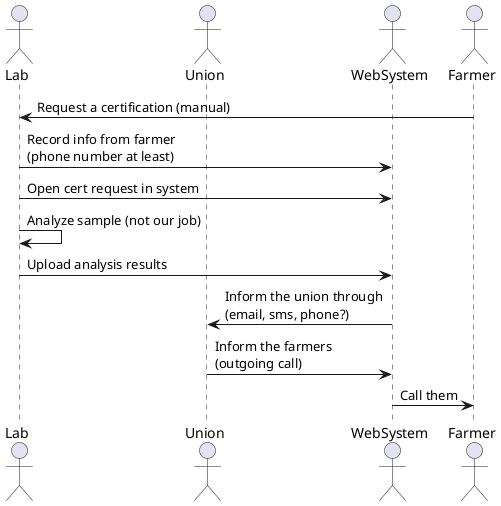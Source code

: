 @startuml "Lab union farmer sequence"

actor Lab
actor Union
actor WebSystem as ws
actor Farmer

Farmer -> Lab : Request a certification (manual)
Lab -> ws : Record info from farmer \n(phone number at least)
Lab -> ws : Open cert request in system
Lab -> Lab : Analyze sample (not our job)
Lab -> ws : Upload analysis results
ws -> Union : Inform the union through \n(email, sms, phone?)
Union -> ws : Inform the farmers \n(outgoing call)
ws -> Farmer : Call them

@enduml

@startuml "API process"

actor frontend
actor backend

frontend -> backend : create farmer (/api/farmer/create)
backend -> frontend : Farmer with created ID 
frontend -> backend : start cert process (/api/farmer/start)
backend -> frontend : Cert request plus ID
...
== in the lab ==
frontend -> backend : seeds are validated



@enduml